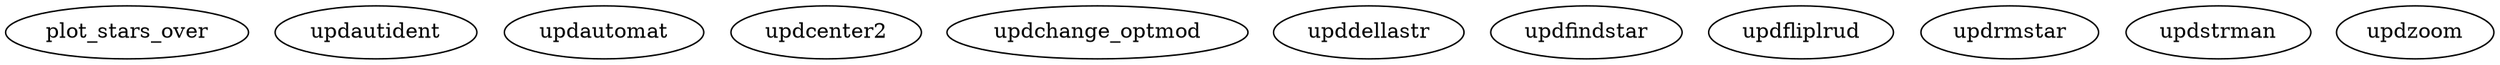 /* Created by mdot for Matlab */
digraph m2html {

  plot_stars_over [URL="plot_stars_over.html"];
  updautident [URL="updautident.html"];
  updautomat [URL="updautomat.html"];
  updcenter2 [URL="updcenter2.html"];
  updchange_optmod [URL="updchange_optmod.html"];
  upddellastr [URL="upddellastr.html"];
  updfindstar [URL="updfindstar.html"];
  updfliplrud [URL="updfliplrud.html"];
  updrmstar [URL="updrmstar.html"];
  updstrman [URL="updstrman.html"];
  updzoom [URL="updzoom.html"];
}
